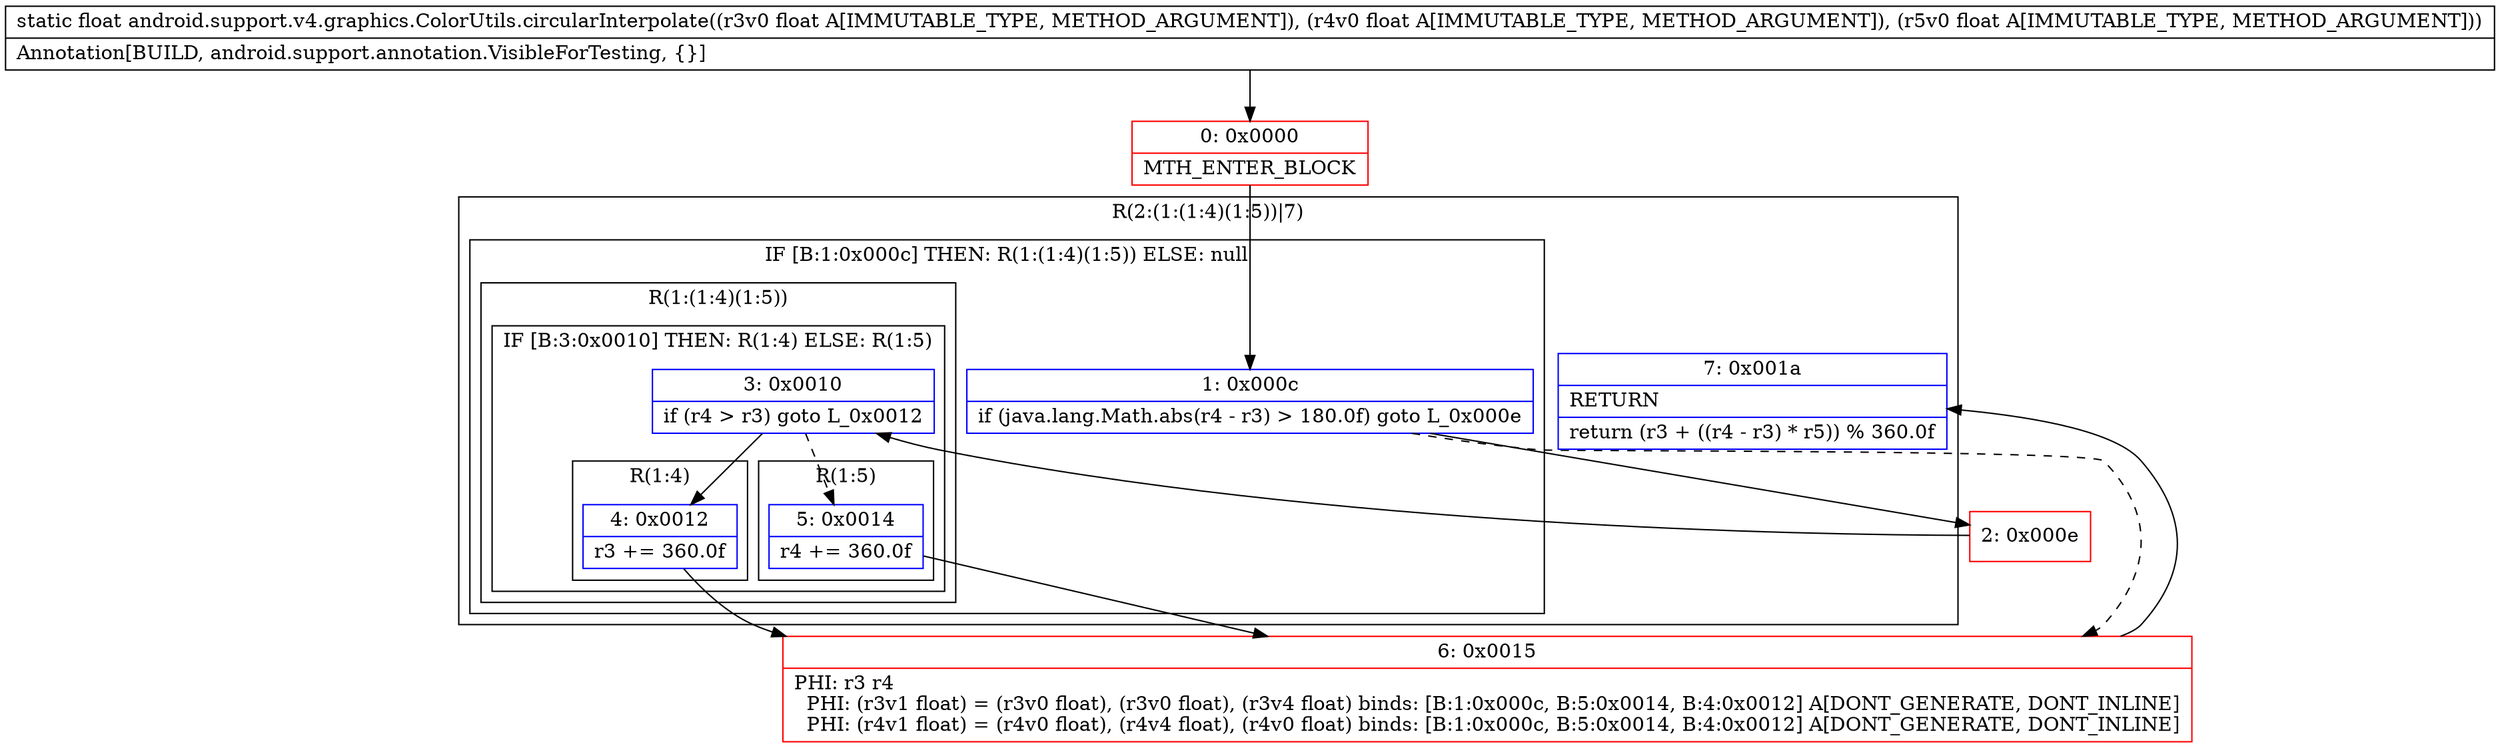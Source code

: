digraph "CFG forandroid.support.v4.graphics.ColorUtils.circularInterpolate(FFF)F" {
subgraph cluster_Region_318708607 {
label = "R(2:(1:(1:4)(1:5))|7)";
node [shape=record,color=blue];
subgraph cluster_IfRegion_1143513042 {
label = "IF [B:1:0x000c] THEN: R(1:(1:4)(1:5)) ELSE: null";
node [shape=record,color=blue];
Node_1 [shape=record,label="{1\:\ 0x000c|if (java.lang.Math.abs(r4 \- r3) \> 180.0f) goto L_0x000e\l}"];
subgraph cluster_Region_1585682352 {
label = "R(1:(1:4)(1:5))";
node [shape=record,color=blue];
subgraph cluster_IfRegion_46056210 {
label = "IF [B:3:0x0010] THEN: R(1:4) ELSE: R(1:5)";
node [shape=record,color=blue];
Node_3 [shape=record,label="{3\:\ 0x0010|if (r4 \> r3) goto L_0x0012\l}"];
subgraph cluster_Region_1752171737 {
label = "R(1:4)";
node [shape=record,color=blue];
Node_4 [shape=record,label="{4\:\ 0x0012|r3 += 360.0f\l}"];
}
subgraph cluster_Region_1755758602 {
label = "R(1:5)";
node [shape=record,color=blue];
Node_5 [shape=record,label="{5\:\ 0x0014|r4 += 360.0f\l}"];
}
}
}
}
Node_7 [shape=record,label="{7\:\ 0x001a|RETURN\l|return (r3 + ((r4 \- r3) * r5)) % 360.0f\l}"];
}
Node_0 [shape=record,color=red,label="{0\:\ 0x0000|MTH_ENTER_BLOCK\l}"];
Node_2 [shape=record,color=red,label="{2\:\ 0x000e}"];
Node_6 [shape=record,color=red,label="{6\:\ 0x0015|PHI: r3 r4 \l  PHI: (r3v1 float) = (r3v0 float), (r3v0 float), (r3v4 float) binds: [B:1:0x000c, B:5:0x0014, B:4:0x0012] A[DONT_GENERATE, DONT_INLINE]\l  PHI: (r4v1 float) = (r4v0 float), (r4v4 float), (r4v0 float) binds: [B:1:0x000c, B:5:0x0014, B:4:0x0012] A[DONT_GENERATE, DONT_INLINE]\l}"];
MethodNode[shape=record,label="{static float android.support.v4.graphics.ColorUtils.circularInterpolate((r3v0 float A[IMMUTABLE_TYPE, METHOD_ARGUMENT]), (r4v0 float A[IMMUTABLE_TYPE, METHOD_ARGUMENT]), (r5v0 float A[IMMUTABLE_TYPE, METHOD_ARGUMENT]))  | Annotation[BUILD, android.support.annotation.VisibleForTesting, \{\}]\l}"];
MethodNode -> Node_0;
Node_1 -> Node_2;
Node_1 -> Node_6[style=dashed];
Node_3 -> Node_4;
Node_3 -> Node_5[style=dashed];
Node_4 -> Node_6;
Node_5 -> Node_6;
Node_0 -> Node_1;
Node_2 -> Node_3;
Node_6 -> Node_7;
}

